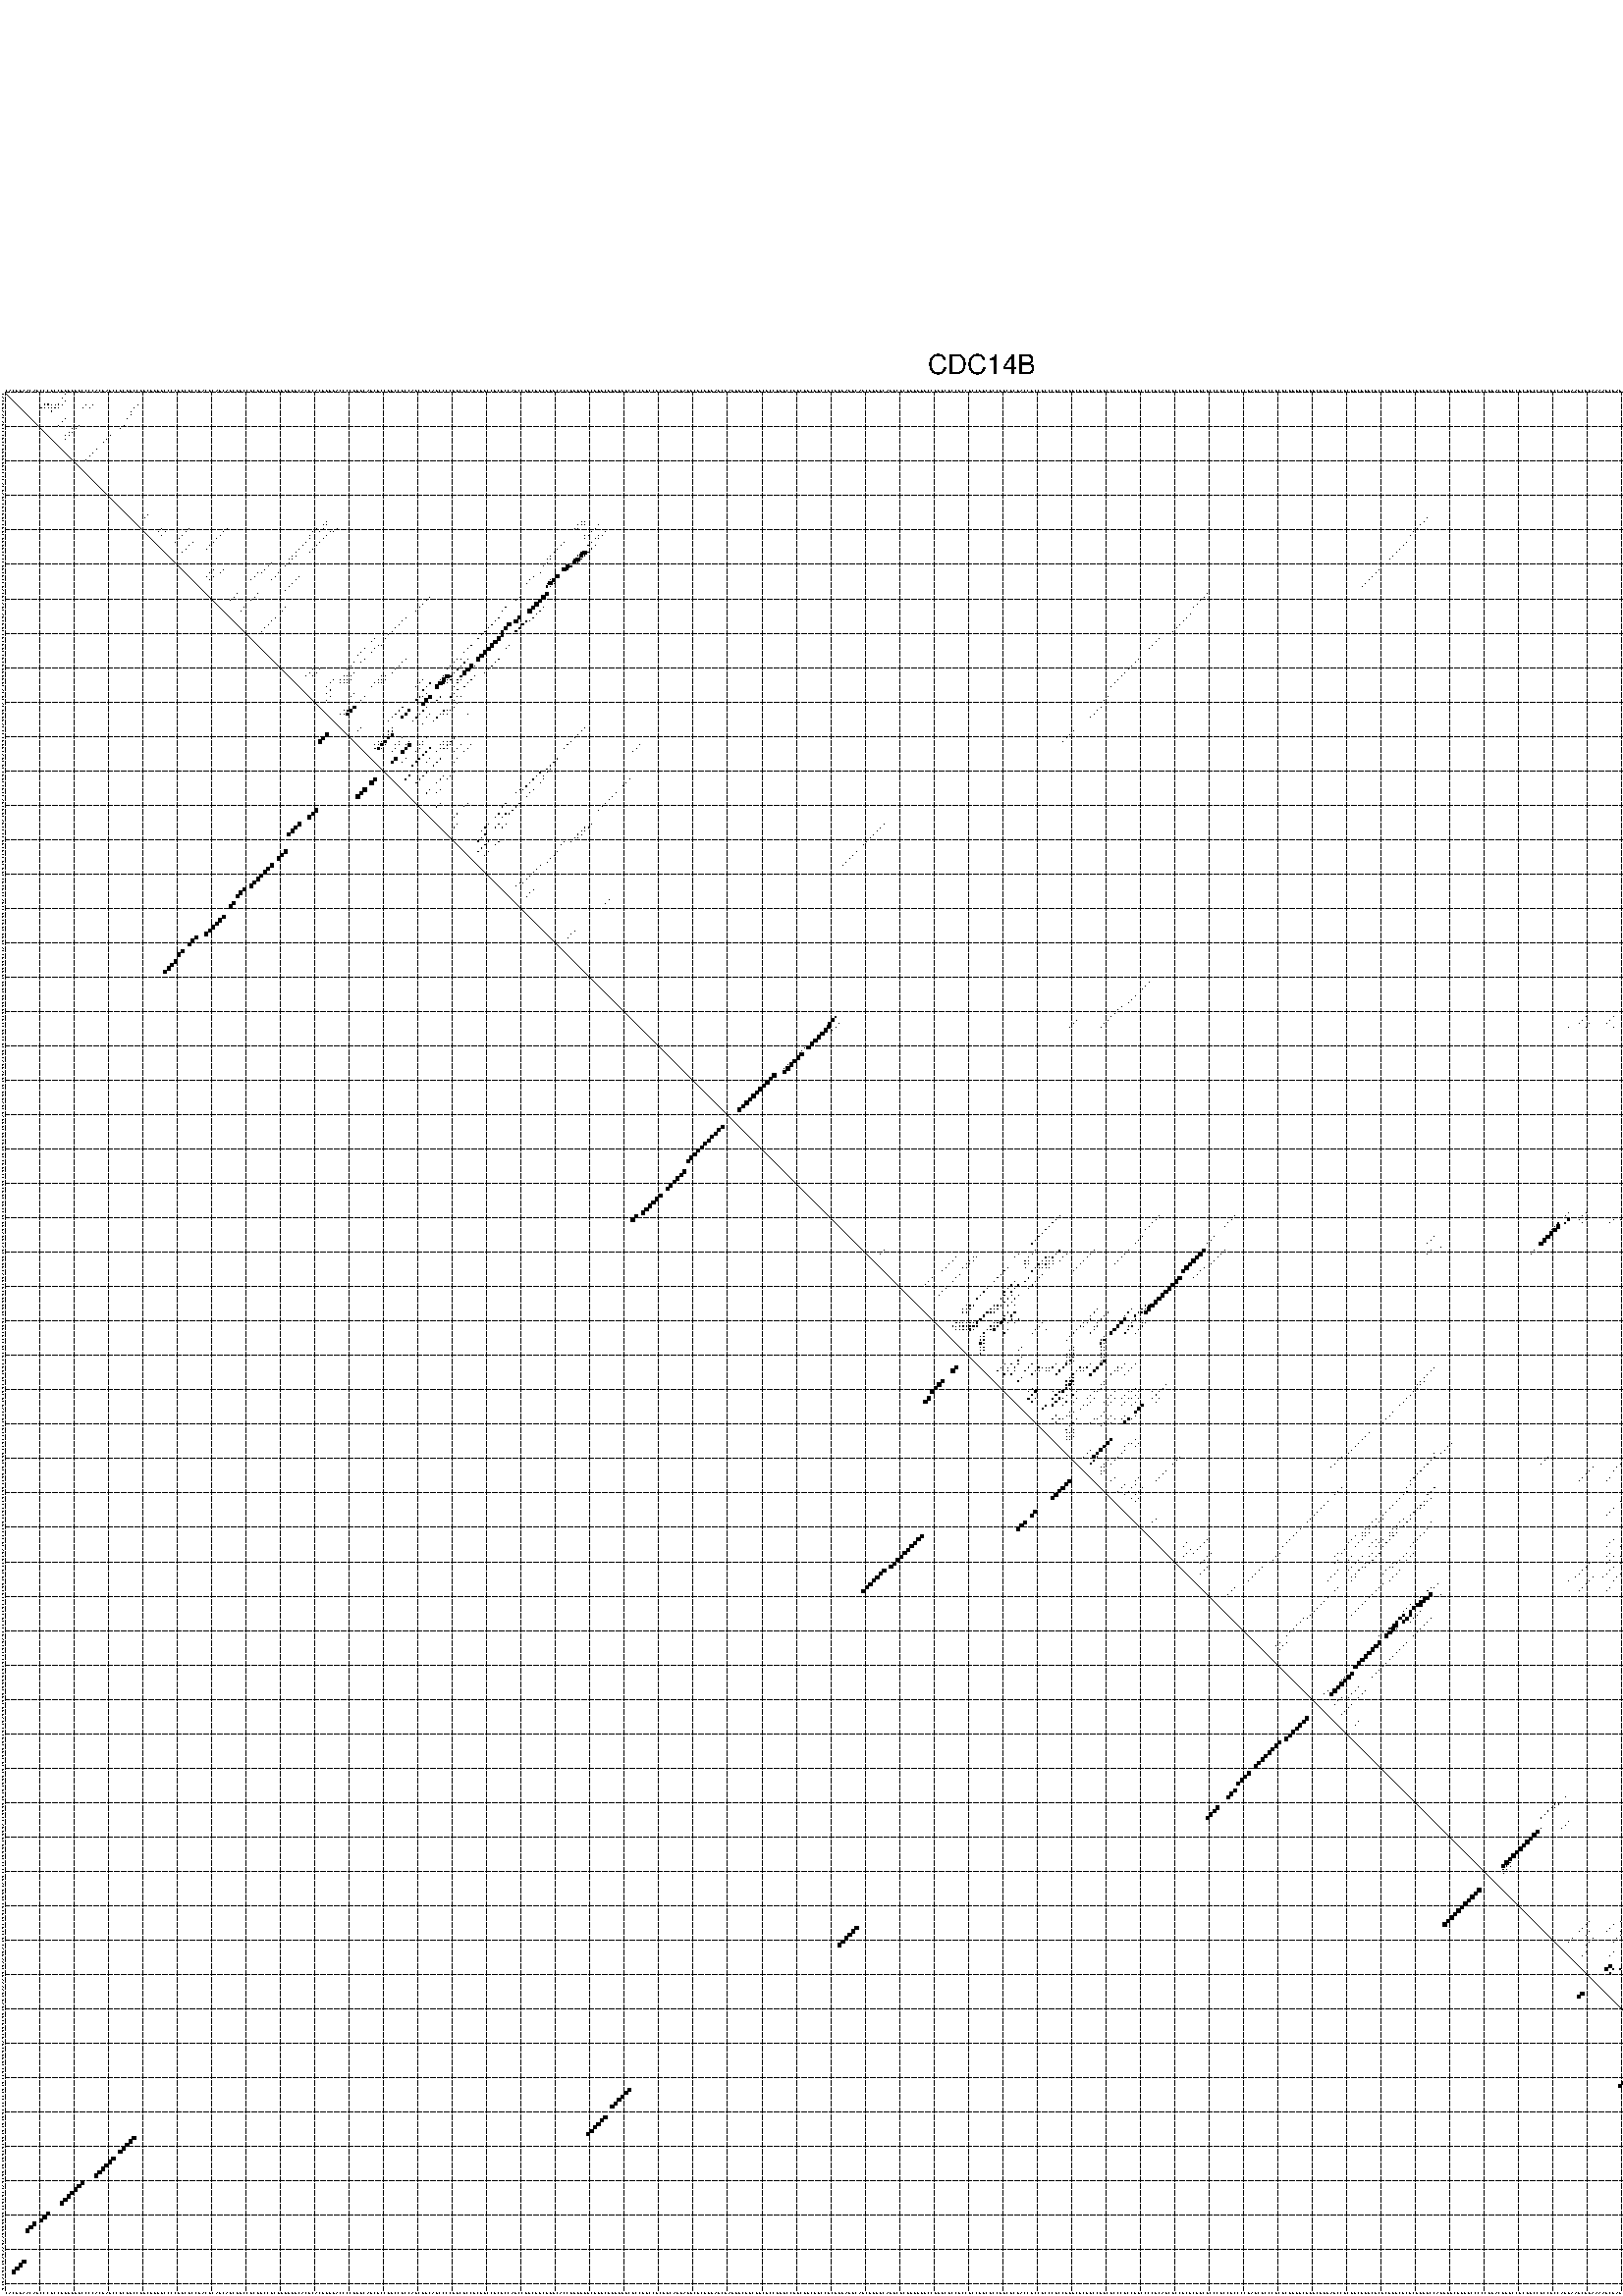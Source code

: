 %!PS-Adobe-3.0 EPSF-3.0
%%BoundingBox: 0 0 700 720
%%DocumentFonts: Helvetica
%%Pages: 1
%%EndComments

% Program options: --noLP 

% This file contains the square roots of probabilities in the form
% i  j  sqrt(p(i,j)) ubox

/DPdict 100 dict def

DPdict begin

%%BeginProlog

/logscale false def
/lpmin 1e-05 log def
/DataVisible  [ true true true true] def
/DataTitles   [ false false false false ] def
/min { 2 copy gt { exch } if pop } bind def
/max { 2 copy lt { exch } if pop } bind def
/box { %size x y box - draws box centered on x,y
   2 index 0.5 mul sub            % x -= 0.5
   exch 2 index 0.5 mul sub exch  % y -= 0.5
   3 -1 roll dup rectfill
} bind def
/ubox {
   logscale {
      log dup add lpmin div 1 exch sub dup 0 lt { pop 0 } if
   } if
   3 1 roll
   exch len exch sub 1 add box
} bind def
/lbox {
   3 1 roll
   len exch sub 1 add box
} bind def
/drawseq { % print sequence along all 4 sides
[ [0.7 -0.3 0 ]
  [0.7 0.7 len add 0]
  [-0.3 len sub -0.4 -90]
  [-0.3 len sub 0.7 len add -90]
] {
   gsave
    aload pop rotate translate
    0 1 len 1 sub {
     dup 0 moveto
     sequence exch 1 getinterval
     show
    } for
   grestore
  } forall
} bind def
/drawgrid{
  gsave
  0.5 dup translate
  0.01 setlinewidth
  len log 0.9 sub cvi 10 exch exp  % grid spacing
  dup 1 gt {
     dup dup 20 div dup 2 array astore exch 40 div setdash
  } { [0.3 0.7] 0.1 setdash } ifelse
  0 exch len {
     dup dup
     0 moveto
     len lineto
     dup
     len exch sub 0 exch moveto
     len exch len exch sub lineto
     stroke
  } for
  [] 0 setdash
  0.04 setlinewidth
  currentdict /cutpoint known {
    cutpoint 1 sub
    dup dup -1 moveto len 1 add lineto
    len exch sub dup
    -1 exch moveto len 1 add exch lineto
    stroke
  } if
  % draw diagonal
  0 len moveto len 0 lineto stroke
  grestore
} bind def
/drawTitle {
  currentdict /DPtitle known {
    % center title text
    /Helvetica findfont 10 scalefont setfont
    360 705 moveto DPtitle dup stringwidth pop 2 div neg 0 rmoveto show
  } if
} bind def
/prepareCoords {
  0 1 3 {
    % check whether we want to display current data
    dup DataVisible exch get
    {
      % check whether we've actually got some data
      DataSource exch get dup currentdict exch known {
        % data source s_j is present, so find length of array
        currentdict exch get length 
      } { pop 0 } ifelse
    } if
  } for
  exch dup 5 -1 roll add 4 -1 roll dup 5 1 roll 4 -1 roll add max
  len add 3 add 700 exch div dup scale
  exch 1 add exch 1 add translate
} bind def
/utri{ % i j prob utri
  gsave
  0.5 dup translate
  1 min 2 div
  0.85 mul 0.15 add 0.95  0.33
  3 1 roll % prepare hsb color
  sethsbcolor
  % now produce the coordinates for lines
  exch 1 sub dup len exch sub dup 4 -1 roll dup 3 1 roll dup len exch sub
  moveto lineto lineto closepath fill
  grestore
} bind def
/uUDmotif{ % i j uUDmotif
  gsave
  0.5 dup translate
  1 min 2 div
  0.85 mul 0.15 add 0.95 0.6
  3 1 roll % prepare hsb color
  sethsbcolor
  % now produce the coordinates for lines
  exch 1 sub dup len exch sub dup 4 -1 roll dup 3 1 roll dup len exch sub
  moveto lineto lineto closepath fill
  grestore
} bind def
/lUDmotif{ % i j lUDmotif
  gsave
  0.5 dup translate
  1 min 2 div
  0.85 mul 0.15 add 0.95 0.6
  3 1 roll % prepare hsb color
  sethsbcolor
  % now produce the coordinates for lines
  dup len exch sub dup 4 -1 roll 1 sub dup 3 1 roll dup len exch sub
  moveto lineto lineto closepath fill
  grestore
} bind def
/uHmotif{ % i j uHmotif
  gsave
  0.5 dup translate
  1 min 2 div
  0.85 mul 0.15 add 0.95  0.99
  3 1 roll % prepare hsb color
  sethsbcolor
  % now produce the coordinates for lines
  exch 1 sub dup len exch sub dup 4 -1 roll dup 3 1 roll dup len exch sub
  moveto lineto lineto closepath fill
  grestore
} bind def
/lHmotif{ % i j lHmotif
  gsave
  0.5 dup translate
  1 min 2 div
  0.85 mul 0.15 add 0.95  0.99
  3 1 roll % prepare hsb color
  sethsbcolor
  % now produce the coordinates for lines
  dup len exch sub dup 4 -1 roll 1 sub dup 3 1 roll dup len exch sub
  moveto lineto lineto closepath fill
  grestore
} bind def
/uImotif{ % i j k l uImotif
  gsave
  0.5 dup translate
  1 min 2 div
  0.85 mul 0.15 add 0.95  0.99
  3 1 roll % prepare hsb color
  sethsbcolor
  % now produce the coordinates for lines
  1 sub dup 5 1 roll exch len exch sub dup 5 1 roll 3 -1 roll dup
  5 1 roll exch 4 1 roll 3 1 roll exch 1 sub len exch sub dup 3 1 roll
  moveto lineto lineto lineto closepath fill
  grestore
} bind def
/lImotif{ % i j k l lImotif
  gsave
  0.5 dup translate
  1 min 2 div
  0.85 mul 0.15 add 0.95  0.99
  3 1 roll % prepare hsb color
  sethsbcolor
  % now produce the coordinates for lines
  4 -1 roll 1 sub dup 5 1 roll exch 1 sub len exch sub dup 3 -1 roll exch
  5 -1 roll len exch sub dup 6 -1 roll dup 3 1 roll 7 4 roll
  moveto lineto lineto lineto closepath fill
  grestore
} bind def
/drawDataSquareBottom { % x v n dataSquareBottom draw box
  len add 2 add exch lbox
} bind def
/drawDataSquareTop { % x v n dataSquareBottom draw box
  neg 1 sub exch lbox
} bind def
/drawDataSquareLeft { % y v n dataSquareBottom draw box
  neg 1 sub 3 1 roll lbox
} bind def
/drawDataSquareRight { % y v n dataSquareBottom draw box
  % use size x y box to draw box
  2 add len add 3 1 roll lbox
} bind def
/drawDataSquareBottomHSB { % x v h s b n dataSquareBottomHSB draw box
  % use size x y box to draw box
  len add 2 add 5 1 roll sethsbcolor lbox
} bind def
/drawDataSquareTopHSB { % x v h s b n dataSquareBottomHSB draw box
  % use size x y box to draw box
  neg 1 sub 5 1 roll sethsbcolor lbox
} bind def
/drawDataSquareLeftHSB { % x v h s b n dataSquareLeftHSB draw box
  % use size x y box to draw box
  neg 1 sub 6 1 roll sethsbcolor lbox
} bind def
/drawDataSquareRightHSB { % x v h s b n dataSquareLeftHSB draw box
  % use size x y box to draw box
  2 add len add 6 1 roll sethsbcolor lbox
} bind def
/drawDataTitleBottom {
  /Helvetica findfont 0.95 scalefont setfont
  0 -1.4 3 -1 roll sub moveto 
  dup stringwidth pop neg 0 rmoveto   
  show
} bind def
/drawDataTitleTop {
  /Helvetica findfont 0.95 scalefont setfont
  0 len 1.6 add 3 -1 roll add moveto 
  dup stringwidth pop neg 0 rmoveto   
  show
} bind def
/drawDataTitleLeft {
  /Helvetica findfont 0.95 scalefont setfont
  neg 1.4 sub len 1 add moveto 
  dup stringwidth pop 0 exch rmoveto -90 rotate
  show 90 rotate
} bind def
/drawDataTitleRight {
  /Helvetica findfont 0.95 scalefont setfont
  1.6 add len add len 1 add moveto 
  dup stringwidth pop 0 exch rmoveto -90 rotate
  show 90 rotate
} bind def
% do not modify the arrays below unless you know what you're doing!
/DataSource     [ /topData /leftData /bottomData /rightData ] def
/DataDrawBox    [ /drawDataSquareTop  /drawDataSquareLeft /drawDataSquareBottom /drawDataSquareRight] def
/DataDrawBoxHSB [ /drawDataSquareTopHSB /drawDataSquareLeftHSB /drawDataSquareBottomHSB /drawDataSquareRightHSB ] def
/DataDrawTitle  [ /drawDataTitleTop /drawDataTitleLeft /drawDataTitleBottom /drawDataTitleRight ] def
% this is the logic to parse the auxiliary linear data
% given in arrays topData, leftData, bottomData, and rightData
% See also the Boolean arrays DataVisible and DataTitles that
% are used to control which part of data will be visible
/drawData {
  0 1 3 {
    % check whether we want to display current data
    dup DataVisible exch get
    {
      % check whether we've actually got some data
      dup DataSource exch get dup currentdict exch known {
        % data source s_j is present, so we load the
        % corresponding data array a and loop over all data sets a[i]
        currentdict exch get dup length 1 sub 0 1 3 -1 roll {
          dup dup
          % now on stack: j a i i i
          % load data set, i.e. a[i]
          4 -1 roll         % j i i i a
          dup 3 -1 roll get dup % j i i a a[i] a[i]
          % 1. check whether we need to process data set title
          6 -1 roll dup 7 1 roll DataTitles exch get {
            % get current title drawing function key
            6 -1 roll dup 7 1 roll DataDrawTitle exch get
            % now on stack: ... j i i a a[i] a[i] title_draw_key
            % get current title and execute drawing function
            exch 0 get exch currentdict exch get 5 -1 roll exch exec
          } { % remove unused variables
              pop 3 -1 roll pop
          } ifelse
          % now on stack: ... j i a a[i]
          % 2. process actual data a[k] for 1 <= k < n
          dup length 1 sub 1 exch getinterval { 
            % on stack: j i a a[i][k]
            gsave
            dup length 2 eq { % print black box if two-valued
              % get box drawing function
              4 -1 roll dup 5 1 roll DataDrawBox exch get currentdict exch get exch
              aload pop 5 -1 roll dup 6 1 roll 4 -1 roll exec
            } {
              dup length 5 eq { % print box with hsb color
                % get box drawing function
                4 -1 roll dup 5 1 roll DataDrawBoxHSB exch get currentdict exch get exch
                % on stack: j i a f a[i]
                % load data array and prepare for drawing
                aload pop 8 -1 roll dup 9 1 roll 7 -1 roll exec
              } { pop } ifelse
            } ifelse
            grestore
          } forall
          exch pop 
          % left on stack: j a
        } for
        
      } if
    } if
  } for
} bind def

%%EndProlog

/DPtitle {
  (CDC14B)
} def

/sequence { (\
CACGGAACAGCCCUCCUGGGGUCCCCACGAGCCGCGUCCUGCUGUGCCCCGGCGCCUACGCAGCAGCGGCCGCGGCCGCGGUGGGCACGCACGGUUACCCCGGGCAGCUCCGGCCGCCAGCUGCAGCCCCGUCGCCUCGGCCGCGCCAGCCGGCUGCGGGCACCUGGGGGCGGGCUGGGGGCGCCGGCCGCGGCAGGAGGCGCUGUAGCGAGGGCUGCGGCGCCGGUCCUGCGGCGGCCGCGGGAGGCAGCGGGG\
CAGGCGCUGUGGGCCGGGCUCCUCCUCCGGCUCCUGCGCGACCGCCUCCCGCCGGGCUCUGCCGGCGCCCGCCGUCCCCGCAGCGCCGCUCUGCGCCCGCCGCCCCGAGCGCCCGCGCGGGGCUGGCGGGAGCCUCGGCGGGCGCGCGGGCGCGCGGGGCCAUGGUCGUGGCCCCCUGACGGGCCGCGGCCGCCUCCAUGAAGCGGAAAAGCGAGCGGCGGUCGAGCUGGGCCGCCGCGCCCCCCUGCUCGCGGC\
GCUGCUCGUCGACCUCGCCGGGUGUGAAGAAGAUCCGCAGCU\
) } def
/len { sequence length } bind def

% BEGIN linear data array

/topData [
] def

/leftData [
] def

/bottomData [
] def

/rightData [
] def

% END linear data arrays

%Finally, prepare canvas

%draw title
drawTitle

%prepare coordinate system, draw grid and sequence
/Helvetica findfont 0.95 scalefont setfont

%prepare coordinate system
prepareCoords

%draw sequence arround grid
drawseq

%draw grid
drawgrid

%draw auxiliary linear data (if available)
drawData

%data (commands) starts here

%start of quadruplex data

%start of Hmotif data

%start of Imotif data
%start of base pair probability data
1 18 0.021 ubox
1 534 0.003 ubox
1 536 0.053 ubox
2 17 0.026 ubox
2 533 0.003 ubox
2 535 0.053 ubox
3 18 0.008 ubox
3 527 0.003 ubox
3 530 0.025 ubox
3 532 0.003 ubox
3 534 0.053 ubox
3 536 0.008 ubox
3 547 0.953 ubox
4 12 0.044 ubox
4 13 0.084 ubox
4 14 0.007 ubox
4 15 0.007 ubox
4 16 0.158 ubox
4 17 0.007 ubox
4 24 0.003 ubox
4 26 0.003 ubox
4 39 0.006 ubox
4 529 0.026 ubox
4 533 0.022 ubox
4 535 0.004 ubox
4 545 0.003 ubox
4 546 0.971 ubox
4 552 0.006 ubox
5 11 0.044 ubox
5 12 0.084 ubox
5 13 0.007 ubox
5 14 0.006 ubox
5 15 0.158 ubox
5 16 0.007 ubox
5 23 0.003 ubox
5 25 0.003 ubox
5 38 0.006 ubox
5 528 0.026 ubox
5 545 0.971 ubox
5 551 0.007 ubox
6 14 0.154 ubox
6 37 0.005 ubox
6 544 0.962 ubox
7 37 0.003 ubox
7 533 0.004 ubox
7 535 0.85 ubox
8 18 0.011 ubox
8 36 0.004 ubox
8 534 0.853 ubox
8 536 0.252 ubox
9 17 0.013 ubox
9 533 0.713 ubox
9 535 0.234 ubox
9 552 0.026 ubox
10 16 0.013 ubox
10 22 0.006 ubox
10 35 0.005 ubox
10 528 0.005 ubox
10 533 0.634 ubox
10 535 0.136 ubox
10 548 0.003 ubox
10 551 0.029 ubox
11 20 0.008 ubox
11 21 0.006 ubox
11 34 0.005 ubox
11 527 0.005 ubox
11 531 0.301 ubox
11 532 0.908 ubox
11 534 0.139 ubox
11 547 0.003 ubox
11 550 0.029 ubox
12 19 0.011 ubox
12 20 0.006 ubox
12 530 0.299 ubox
12 531 0.909 ubox
12 532 0.204 ubox
13 18 0.011 ubox
13 19 0.007 ubox
13 31 0.006 ubox
13 530 0.907 ubox
13 531 0.205 ubox
13 532 0.037 ubox
13 539 0.009 ubox
14 18 0.006 ubox
14 30 0.006 ubox
14 530 0.198 ubox
14 531 0.034 ubox
14 532 0.024 ubox
14 538 0.009 ubox
15 29 0.006 ubox
15 530 0.044 ubox
15 531 0.036 ubox
15 532 0.054 ubox
16 530 0.037 ubox
16 531 0.054 ubox
16 550 0.004 ubox
17 27 0.006 ubox
17 527 0.874 ubox
17 530 0.054 ubox
17 549 0.004 ubox
18 26 0.006 ubox
18 525 0.008 ubox
18 526 0.996 ubox
18 529 0.054 ubox
19 25 0.006 ubox
19 524 0.008 ubox
19 525 0.997 ubox
19 526 0.022 ubox
19 528 0.052 ubox
20 24 0.006 ubox
20 523 0.005 ubox
20 524 1.0 ubox
20 526 0.004 ubox
21 523 1.0 ubox
22 522 1.0 ubox
23 521 0.999 ubox
27 519 0.99 ubox
28 518 1.0 ubox
29 517 1.0 ubox
30 516 1.0 ubox
31 515 1.0 ubox
32 514 0.999 ubox
33 511 0.009 ubox
33 514 0.023 ubox
34 510 0.009 ubox
34 512 0.999 ubox
34 513 0.007 ubox
35 509 0.009 ubox
35 511 1.0 ubox
36 42 0.005 ubox
36 510 1.0 ubox
36 512 0.005 ubox
37 41 0.004 ubox
37 414 0.003 ubox
37 509 0.88 ubox
37 511 0.005 ubox
38 94 0.011 ubox
38 168 0.003 ubox
38 169 0.008 ubox
38 413 0.003 ubox
38 508 0.868 ubox
38 509 0.469 ubox
39 93 0.014 ubox
39 94 0.006 ubox
39 167 0.004 ubox
39 168 0.009 ubox
39 169 0.004 ubox
39 173 0.005 ubox
39 412 0.004 ubox
39 508 0.471 ubox
39 509 0.067 ubox
40 46 0.034 ubox
40 54 0.009 ubox
40 65 0.004 ubox
40 91 0.021 ubox
40 93 0.005 ubox
40 97 0.006 ubox
40 166 0.004 ubox
40 167 0.009 ubox
40 172 0.005 ubox
40 411 0.004 ubox
40 506 0.016 ubox
40 508 0.082 ubox
41 45 0.027 ubox
41 47 0.06 ubox
41 53 0.013 ubox
41 64 0.004 ubox
41 90 0.023 ubox
41 92 0.005 ubox
41 95 0.036 ubox
41 96 0.005 ubox
41 171 0.011 ubox
41 175 0.007 ubox
41 410 0.004 ubox
41 505 0.013 ubox
41 507 0.18 ubox
41 510 0.013 ubox
41 551 0.006 ubox
42 46 0.086 ubox
42 52 0.013 ubox
42 63 0.004 ubox
42 89 0.022 ubox
42 94 0.038 ubox
42 169 0.008 ubox
42 170 0.011 ubox
42 173 0.021 ubox
42 174 0.007 ubox
42 409 0.004 ubox
42 506 0.18 ubox
42 509 0.015 ubox
42 550 0.006 ubox
43 51 0.013 ubox
43 62 0.004 ubox
43 89 0.007 ubox
43 93 0.038 ubox
43 169 0.007 ubox
43 172 0.027 ubox
43 173 0.006 ubox
43 508 0.015 ubox
43 549 0.006 ubox
44 50 0.012 ubox
44 55 0.007 ubox
44 61 0.004 ubox
44 88 0.023 ubox
44 92 0.038 ubox
44 163 0.011 ubox
44 171 0.107 ubox
44 408 0.004 ubox
44 505 0.005 ubox
44 507 0.013 ubox
44 548 0.006 ubox
45 54 0.007 ubox
45 60 0.004 ubox
45 87 0.023 ubox
45 91 0.038 ubox
45 162 0.011 ubox
45 170 0.106 ubox
45 172 0.022 ubox
45 407 0.004 ubox
45 506 0.013 ubox
45 547 0.006 ubox
46 53 0.007 ubox
46 59 0.003 ubox
46 86 0.023 ubox
46 90 0.038 ubox
46 161 0.011 ubox
46 171 0.154 ubox
46 406 0.004 ubox
46 535 0.004 ubox
46 546 0.005 ubox
47 52 0.007 ubox
47 85 0.022 ubox
47 89 0.038 ubox
47 160 0.01 ubox
47 168 0.161 ubox
47 169 0.969 ubox
47 170 0.153 ubox
47 405 0.004 ubox
47 534 0.005 ubox
48 84 0.02 ubox
48 85 0.039 ubox
48 159 0.01 ubox
48 167 0.161 ubox
48 168 0.974 ubox
48 169 0.154 ubox
48 404 0.004 ubox
48 532 0.005 ubox
49 83 0.017 ubox
49 84 0.04 ubox
49 158 0.009 ubox
49 159 0.004 ubox
49 166 0.161 ubox
49 167 0.974 ubox
49 168 0.152 ubox
49 403 0.004 ubox
49 531 0.005 ubox
50 78 0.012 ubox
50 83 0.041 ubox
50 158 0.005 ubox
50 166 0.974 ubox
50 167 0.149 ubox
50 530 0.006 ubox
51 77 0.012 ubox
51 82 0.042 ubox
51 157 0.006 ubox
51 164 0.916 ubox
51 165 0.396 ubox
51 529 0.006 ubox
52 61 0.011 ubox
52 64 0.003 ubox
52 76 0.012 ubox
52 163 0.929 ubox
52 164 0.366 ubox
52 400 0.005 ubox
52 528 0.006 ubox
53 60 0.011 ubox
53 63 0.003 ubox
53 74 0.008 ubox
53 75 0.008 ubox
53 80 0.042 ubox
53 156 0.003 ubox
53 399 0.005 ubox
53 527 0.006 ubox
54 59 0.011 ubox
54 61 0.004 ubox
54 73 0.011 ubox
54 79 0.042 ubox
54 86 0.003 ubox
54 154 0.007 ubox
54 161 0.998 ubox
54 398 0.005 ubox
54 526 0.005 ubox
55 60 0.004 ubox
55 72 0.011 ubox
55 78 0.042 ubox
55 85 0.004 ubox
55 153 0.007 ubox
55 159 0.006 ubox
55 160 0.998 ubox
55 397 0.005 ubox
56 84 0.004 ubox
56 152 0.007 ubox
56 158 0.006 ubox
56 159 0.994 ubox
56 160 0.03 ubox
56 396 0.005 ubox
57 83 0.003 ubox
57 158 0.455 ubox
57 159 0.036 ubox
57 395 0.005 ubox
58 82 0.003 ubox
58 519 0.004 ubox
59 68 0.012 ubox
59 74 0.042 ubox
59 158 0.87 ubox
59 350 0.005 ubox
59 518 0.004 ubox
59 521 0.003 ubox
60 67 0.012 ubox
60 73 0.042 ubox
60 124 0.014 ubox
60 150 0.007 ubox
60 157 0.997 ubox
60 349 0.005 ubox
60 517 0.004 ubox
60 520 0.003 ubox
61 66 0.012 ubox
61 72 0.042 ubox
61 123 0.014 ubox
61 149 0.007 ubox
61 156 0.998 ubox
61 348 0.005 ubox
61 518 0.003 ubox
62 122 0.014 ubox
62 155 0.998 ubox
62 347 0.005 ubox
62 516 0.005 ubox
63 70 0.042 ubox
63 82 0.007 ubox
63 121 0.014 ubox
63 146 0.007 ubox
63 154 0.998 ubox
63 157 0.041 ubox
63 346 0.005 ubox
63 515 0.005 ubox
64 69 0.042 ubox
64 81 0.007 ubox
64 120 0.014 ubox
64 145 0.007 ubox
64 153 0.997 ubox
64 156 0.041 ubox
64 514 0.005 ubox
65 155 0.041 ubox
65 345 0.005 ubox
65 513 0.005 ubox
66 79 0.01 ubox
66 117 0.014 ubox
66 144 0.017 ubox
66 150 0.922 ubox
66 154 0.041 ubox
66 344 0.005 ubox
66 512 0.005 ubox
67 78 0.01 ubox
67 116 0.014 ubox
67 143 0.017 ubox
67 149 0.922 ubox
67 152 0.371 ubox
67 153 0.029 ubox
67 343 0.005 ubox
67 511 0.005 ubox
68 77 0.01 ubox
68 115 0.014 ubox
68 142 0.017 ubox
68 147 0.916 ubox
68 151 0.38 ubox
68 342 0.005 ubox
69 76 0.01 ubox
69 114 0.014 ubox
69 141 0.017 ubox
69 146 0.92 ubox
69 150 0.38 ubox
69 341 0.005 ubox
70 75 0.01 ubox
70 113 0.014 ubox
70 140 0.017 ubox
70 145 0.65 ubox
70 149 0.38 ubox
70 340 0.005 ubox
70 509 0.004 ubox
71 112 0.014 ubox
71 139 0.017 ubox
71 145 0.757 ubox
71 508 0.004 ubox
72 108 0.009 ubox
72 111 0.011 ubox
72 138 0.017 ubox
72 144 0.998 ubox
72 336 0.005 ubox
72 507 0.004 ubox
73 107 0.01 ubox
73 143 0.999 ubox
73 335 0.005 ubox
73 506 0.004 ubox
74 109 0.007 ubox
74 110 0.003 ubox
74 136 0.017 ubox
74 142 0.999 ubox
74 147 0.004 ubox
74 334 0.005 ubox
74 505 0.004 ubox
75 105 0.012 ubox
75 108 0.007 ubox
75 135 0.017 ubox
75 141 0.999 ubox
75 146 0.004 ubox
75 333 0.005 ubox
76 104 0.013 ubox
76 107 0.007 ubox
76 134 0.017 ubox
76 140 0.999 ubox
77 103 0.013 ubox
77 139 0.999 ubox
78 105 0.006 ubox
78 117 0.005 ubox
78 132 0.019 ubox
78 133 0.004 ubox
78 135 0.159 ubox
78 138 0.985 ubox
78 144 0.004 ubox
78 330 0.005 ubox
79 102 0.014 ubox
79 104 0.006 ubox
79 116 0.006 ubox
79 131 0.024 ubox
79 134 0.174 ubox
79 143 0.004 ubox
79 329 0.005 ubox
80 101 0.015 ubox
80 115 0.006 ubox
80 130 0.024 ubox
80 133 0.174 ubox
80 136 0.982 ubox
80 137 0.006 ubox
80 142 0.004 ubox
80 328 0.005 ubox
81 90 0.004 ubox
81 92 0.004 ubox
81 100 0.015 ubox
81 114 0.006 ubox
81 129 0.022 ubox
81 132 0.165 ubox
81 135 0.982 ubox
81 136 0.005 ubox
81 141 0.004 ubox
81 327 0.005 ubox
82 89 0.004 ubox
82 91 0.004 ubox
82 102 0.005 ubox
82 113 0.005 ubox
82 131 0.154 ubox
82 134 0.975 ubox
82 140 0.003 ubox
82 326 0.005 ubox
83 88 0.005 ubox
83 90 0.005 ubox
83 99 0.029 ubox
83 100 0.061 ubox
83 101 0.026 ubox
83 110 0.013 ubox
83 111 0.013 ubox
83 128 0.027 ubox
83 129 0.907 ubox
83 130 0.21 ubox
83 133 0.347 ubox
83 137 0.041 ubox
83 325 0.005 ubox
83 497 0.003 ubox
84 96 0.014 ubox
84 98 0.033 ubox
84 99 0.072 ubox
84 100 0.047 ubox
84 101 0.006 ubox
84 109 0.023 ubox
84 110 0.013 ubox
84 111 0.008 ubox
84 122 0.004 ubox
84 127 0.027 ubox
84 128 0.955 ubox
84 129 0.198 ubox
84 130 0.047 ubox
84 132 0.15 ubox
84 133 0.038 ubox
84 136 0.042 ubox
84 324 0.005 ubox
84 496 0.003 ubox
85 95 0.017 ubox
85 98 0.072 ubox
85 99 0.047 ubox
85 100 0.006 ubox
85 108 0.028 ubox
85 109 0.003 ubox
85 110 0.008 ubox
85 121 0.005 ubox
85 124 0.084 ubox
85 127 0.96 ubox
85 128 0.177 ubox
85 129 0.047 ubox
85 132 0.051 ubox
85 135 0.042 ubox
85 323 0.005 ubox
85 495 0.003 ubox
86 94 0.018 ubox
86 107 0.028 ubox
86 120 0.005 ubox
86 123 0.088 ubox
86 126 0.962 ubox
86 131 0.062 ubox
86 134 0.042 ubox
86 322 0.005 ubox
86 494 0.004 ubox
87 95 0.091 ubox
87 122 0.093 ubox
87 132 0.074 ubox
88 94 0.093 ubox
88 102 0.028 ubox
88 123 0.132 ubox
88 131 0.082 ubox
89 95 0.019 ubox
89 101 0.028 ubox
89 105 0.073 ubox
89 121 0.241 ubox
89 122 0.043 ubox
89 124 0.889 ubox
89 127 0.125 ubox
89 130 0.081 ubox
89 132 0.01 ubox
89 133 0.003 ubox
89 321 0.005 ubox
90 94 0.02 ubox
90 104 0.072 ubox
90 120 0.242 ubox
90 123 0.89 ubox
90 126 0.125 ubox
90 131 0.011 ubox
90 320 0.005 ubox
91 122 0.827 ubox
91 132 0.01 ubox
92 102 0.752 ubox
92 116 0.177 ubox
92 123 0.099 ubox
92 131 0.011 ubox
92 319 0.005 ubox
93 99 0.019 ubox
93 100 0.101 ubox
93 101 0.758 ubox
93 115 0.177 ubox
93 118 0.578 ubox
93 122 0.127 ubox
93 128 0.082 ubox
93 129 0.004 ubox
93 130 0.01 ubox
93 318 0.005 ubox
94 98 0.016 ubox
94 99 0.107 ubox
94 100 0.755 ubox
94 114 0.177 ubox
94 117 0.578 ubox
94 121 0.153 ubox
94 124 0.006 ubox
94 127 0.082 ubox
94 128 0.003 ubox
94 129 0.01 ubox
94 135 0.003 ubox
94 317 0.005 ubox
95 113 0.06 ubox
95 116 0.569 ubox
95 120 0.153 ubox
95 123 0.006 ubox
95 126 0.081 ubox
95 316 0.005 ubox
96 112 0.013 ubox
96 119 0.144 ubox
96 125 0.073 ubox
97 122 0.003 ubox
98 104 0.004 ubox
98 113 0.059 ubox
98 169 0.045 ubox
99 103 0.005 ubox
99 112 0.055 ubox
99 113 0.068 ubox
99 168 0.045 ubox
99 311 0.005 ubox
100 112 0.052 ubox
100 113 0.603 ubox
100 167 0.045 ubox
100 310 0.005 ubox
101 112 0.609 ubox
101 116 0.006 ubox
101 123 0.004 ubox
101 131 0.102 ubox
101 166 0.045 ubox
101 309 0.005 ubox
102 109 0.028 ubox
102 110 0.032 ubox
102 111 0.612 ubox
102 115 0.006 ubox
102 118 0.015 ubox
102 122 0.004 ubox
102 128 0.01 ubox
102 129 0.023 ubox
102 130 0.109 ubox
102 165 0.045 ubox
102 308 0.004 ubox
103 108 0.03 ubox
103 109 0.033 ubox
103 110 0.612 ubox
103 111 0.012 ubox
103 114 0.005 ubox
103 115 0.023 ubox
103 117 0.011 ubox
103 118 0.713 ubox
103 121 0.003 ubox
103 122 0.003 ubox
103 127 0.01 ubox
103 128 0.024 ubox
103 129 0.109 ubox
103 130 0.016 ubox
103 133 0.006 ubox
103 136 0.004 ubox
103 164 0.045 ubox
103 185 0.004 ubox
104 108 0.09 ubox
104 109 0.428 ubox
104 110 0.013 ubox
104 114 0.023 ubox
104 117 0.714 ubox
104 121 0.004 ubox
104 124 0.303 ubox
104 127 0.023 ubox
104 128 0.108 ubox
104 129 0.016 ubox
104 132 0.006 ubox
104 135 0.004 ubox
104 163 0.045 ubox
104 184 0.004 ubox
105 113 0.023 ubox
105 116 0.713 ubox
105 120 0.004 ubox
105 123 0.304 ubox
105 126 0.023 ubox
105 131 0.006 ubox
105 134 0.004 ubox
105 183 0.004 ubox
106 122 0.304 ubox
107 114 0.714 ubox
107 117 0.003 ubox
107 121 0.304 ubox
107 124 0.022 ubox
107 127 0.125 ubox
107 132 0.004 ubox
107 161 0.045 ubox
108 113 0.714 ubox
108 116 0.003 ubox
108 120 0.304 ubox
108 123 0.021 ubox
108 126 0.125 ubox
108 131 0.004 ubox
108 160 0.045 ubox
109 119 0.283 ubox
109 125 0.123 ubox
109 159 0.043 ubox
110 158 0.043 ubox
110 159 0.012 ubox
111 123 0.126 ubox
111 131 0.004 ubox
111 156 0.043 ubox
111 158 0.012 ubox
112 118 0.276 ubox
112 122 0.128 ubox
112 128 0.031 ubox
112 130 0.004 ubox
112 155 0.043 ubox
112 157 0.009 ubox
113 117 0.272 ubox
113 121 0.128 ubox
113 127 0.031 ubox
113 129 0.003 ubox
113 154 0.043 ubox
113 157 0.01 ubox
113 182 0.005 ubox
114 120 0.128 ubox
114 126 0.031 ubox
114 153 0.043 ubox
114 156 0.013 ubox
114 181 0.005 ubox
115 152 0.043 ubox
115 180 0.005 ubox
116 124 0.035 ubox
116 127 0.004 ubox
116 150 0.008 ubox
116 151 0.042 ubox
116 154 0.013 ubox
117 123 0.035 ubox
117 126 0.004 ubox
117 149 0.011 ubox
117 153 0.013 ubox
117 178 0.005 ubox
118 152 0.013 ubox
118 177 0.005 ubox
119 176 0.005 ubox
120 127 0.023 ubox
120 135 0.006 ubox
120 146 0.011 ubox
120 150 0.043 ubox
120 175 0.005 ubox
121 126 0.023 ubox
121 134 0.006 ubox
121 145 0.011 ubox
121 149 0.043 ubox
121 174 0.005 ubox
122 148 0.043 ubox
122 173 0.004 ubox
123 132 0.007 ubox
123 144 0.012 ubox
123 146 0.016 ubox
123 147 0.04 ubox
124 131 0.007 ubox
124 143 0.012 ubox
124 145 0.022 ubox
126 132 0.008 ubox
126 141 0.012 ubox
126 144 0.042 ubox
126 146 0.006 ubox
126 171 0.005 ubox
126 256 0.003 ubox
127 131 0.009 ubox
127 140 0.012 ubox
127 143 0.042 ubox
127 145 0.006 ubox
127 169 0.015 ubox
127 170 0.005 ubox
127 255 0.003 ubox
128 139 0.012 ubox
128 168 0.015 ubox
128 169 0.005 ubox
128 254 0.003 ubox
129 140 0.037 ubox
129 167 0.015 ubox
129 168 0.005 ubox
129 253 0.003 ubox
130 139 0.037 ubox
130 166 0.015 ubox
130 167 0.005 ubox
130 252 0.003 ubox
131 138 0.037 ubox
131 141 0.022 ubox
131 144 0.004 ubox
131 163 0.009 ubox
131 165 0.011 ubox
131 251 0.003 ubox
132 140 0.022 ubox
132 143 0.004 ubox
132 162 0.009 ubox
132 250 0.003 ubox
133 139 0.022 ubox
134 138 0.021 ubox
134 141 0.005 ubox
134 161 0.016 ubox
134 248 0.003 ubox
135 140 0.005 ubox
135 160 0.016 ubox
135 247 0.003 ubox
136 159 0.016 ubox
136 246 0.003 ubox
137 158 0.015 ubox
137 245 0.003 ubox
138 156 0.016 ubox
138 244 0.003 ubox
139 155 0.016 ubox
140 154 0.016 ubox
141 153 0.016 ubox
142 152 0.016 ubox
143 150 0.011 ubox
143 151 0.011 ubox
144 149 0.016 ubox
145 154 0.007 ubox
146 153 0.008 ubox
147 152 0.009 ubox
148 176 0.003 ubox
149 175 0.003 ubox
153 510 0.004 ubox
154 509 0.004 ubox
155 508 0.004 ubox
156 507 0.004 ubox
157 166 0.003 ubox
157 506 0.004 ubox
158 165 0.003 ubox
158 505 0.004 ubox
159 164 0.003 ubox
159 504 0.004 ubox
160 503 0.004 ubox
161 502 0.004 ubox
162 501 0.004 ubox
166 499 0.004 ubox
167 498 0.004 ubox
168 497 0.004 ubox
169 496 0.004 ubox
169 504 0.003 ubox
170 495 0.004 ubox
170 503 0.007 ubox
170 507 0.981 ubox
171 494 0.004 ubox
171 502 0.007 ubox
171 506 0.982 ubox
172 333 0.004 ubox
172 501 0.007 ubox
172 505 0.999 ubox
173 332 0.004 ubox
173 500 0.007 ubox
173 503 0.004 ubox
173 504 0.999 ubox
173 505 0.012 ubox
174 331 0.004 ubox
174 499 0.005 ubox
174 503 1.0 ubox
175 502 0.999 ubox
176 329 0.004 ubox
176 502 0.007 ubox
177 328 0.005 ubox
177 498 0.009 ubox
177 499 0.802 ubox
177 500 0.593 ubox
177 501 0.042 ubox
178 327 0.005 ubox
178 497 0.008 ubox
178 498 0.807 ubox
178 499 0.588 ubox
178 500 0.045 ubox
179 325 0.005 ubox
179 496 0.008 ubox
179 497 0.812 ubox
179 498 0.581 ubox
179 499 0.045 ubox
180 324 0.005 ubox
180 495 0.008 ubox
180 496 0.817 ubox
180 497 0.574 ubox
180 498 0.045 ubox
181 323 0.005 ubox
181 495 0.822 ubox
181 496 0.566 ubox
181 497 0.045 ubox
182 242 0.353 ubox
182 322 0.005 ubox
182 460 0.011 ubox
182 468 0.007 ubox
182 494 0.808 ubox
183 241 0.693 ubox
183 312 0.005 ubox
183 321 0.005 ubox
183 459 0.018 ubox
183 467 0.015 ubox
183 493 0.366 ubox
183 495 0.467 ubox
184 240 0.491 ubox
184 243 0.007 ubox
184 311 0.005 ubox
184 320 0.005 ubox
184 458 0.018 ubox
184 461 0.005 ubox
184 466 0.015 ubox
184 492 0.351 ubox
184 494 0.466 ubox
185 240 0.849 ubox
185 242 0.018 ubox
185 310 0.005 ubox
185 319 0.005 ubox
185 455 0.004 ubox
185 460 0.005 ubox
185 468 0.005 ubox
185 492 0.006 ubox
185 494 0.008 ubox
186 239 1.0 ubox
186 241 0.008 ubox
187 238 1.0 ubox
188 237 1.0 ubox
189 236 1.0 ubox
190 235 1.0 ubox
191 233 0.007 ubox
191 234 1.0 ubox
192 232 0.007 ubox
193 232 1.0 ubox
194 231 1.0 ubox
195 230 1.0 ubox
196 228 0.005 ubox
196 229 1.0 ubox
197 227 0.006 ubox
197 228 1.0 ubox
198 227 0.952 ubox
199 224 0.996 ubox
200 223 1.0 ubox
201 222 1.0 ubox
202 221 1.0 ubox
203 220 1.0 ubox
204 219 0.999 ubox
205 218 1.0 ubox
206 217 1.0 ubox
207 216 1.0 ubox
208 215 1.0 ubox
209 214 1.0 ubox
239 455 0.005 ubox
239 460 0.004 ubox
240 307 0.039 ubox
240 336 0.009 ubox
240 358 0.005 ubox
240 454 0.014 ubox
240 459 0.011 ubox
240 471 0.025 ubox
241 306 0.041 ubox
241 335 0.009 ubox
241 357 0.006 ubox
241 455 0.449 ubox
241 458 0.012 ubox
241 460 0.012 ubox
241 468 0.013 ubox
241 470 0.025 ubox
242 305 0.044 ubox
242 334 0.009 ubox
242 356 0.009 ubox
242 452 0.061 ubox
242 454 0.407 ubox
242 459 0.013 ubox
242 467 0.007 ubox
242 471 0.006 ubox
243 304 0.044 ubox
243 333 0.009 ubox
243 355 0.009 ubox
243 451 0.045 ubox
243 452 0.996 ubox
244 303 0.044 ubox
244 332 0.009 ubox
244 450 0.02 ubox
244 451 0.998 ubox
245 302 0.044 ubox
245 450 0.999 ubox
246 301 0.044 ubox
246 331 0.009 ubox
246 352 0.01 ubox
246 416 0.004 ubox
246 449 0.999 ubox
247 300 0.043 ubox
247 330 0.009 ubox
247 351 0.01 ubox
247 415 0.004 ubox
247 448 0.999 ubox
248 299 0.042 ubox
248 329 0.009 ubox
248 350 0.013 ubox
248 414 0.004 ubox
248 447 0.997 ubox
249 418 0.004 ubox
250 256 0.005 ubox
250 300 0.012 ubox
250 307 0.062 ubox
250 317 0.003 ubox
250 327 0.01 ubox
250 349 0.994 ubox
250 355 0.006 ubox
250 415 0.012 ubox
250 445 0.004 ubox
251 255 0.005 ubox
251 295 0.017 ubox
251 299 0.015 ubox
251 306 0.062 ubox
251 309 0.004 ubox
251 316 0.003 ubox
251 326 0.01 ubox
251 348 0.995 ubox
251 354 0.006 ubox
251 414 0.012 ubox
251 444 0.004 ubox
252 277 0.006 ubox
252 282 0.003 ubox
252 283 0.006 ubox
252 294 0.017 ubox
252 298 0.026 ubox
252 303 0.042 ubox
252 304 0.024 ubox
252 305 0.061 ubox
252 308 0.004 ubox
252 315 0.003 ubox
252 325 0.01 ubox
252 347 0.995 ubox
252 353 0.006 ubox
253 276 0.006 ubox
253 281 0.003 ubox
253 282 0.006 ubox
253 297 0.026 ubox
253 298 0.027 ubox
253 302 0.043 ubox
253 303 0.026 ubox
253 304 0.06 ubox
253 305 0.006 ubox
253 307 0.004 ubox
253 314 0.003 ubox
253 324 0.01 ubox
253 346 0.996 ubox
253 352 0.006 ubox
254 275 0.006 ubox
254 280 0.004 ubox
254 281 0.006 ubox
254 297 0.027 ubox
254 298 0.011 ubox
254 301 0.059 ubox
254 302 0.006 ubox
254 303 0.052 ubox
254 304 0.007 ubox
254 305 0.004 ubox
254 313 0.003 ubox
254 323 0.007 ubox
254 345 0.995 ubox
254 351 0.006 ubox
255 274 0.007 ubox
255 279 0.004 ubox
255 280 0.006 ubox
255 292 0.021 ubox
255 297 0.011 ubox
255 300 0.066 ubox
255 301 0.023 ubox
255 302 0.031 ubox
255 303 0.008 ubox
255 304 0.004 ubox
255 312 0.003 ubox
255 344 0.996 ubox
255 349 0.006 ubox
256 273 0.007 ubox
256 291 0.021 ubox
256 299 0.067 ubox
256 311 0.003 ubox
256 343 0.992 ubox
256 348 0.006 ubox
257 278 0.007 ubox
257 290 0.021 ubox
257 302 0.015 ubox
257 347 0.006 ubox
258 270 0.007 ubox
258 277 0.007 ubox
258 289 0.021 ubox
258 298 0.073 ubox
258 301 0.018 ubox
258 342 0.995 ubox
258 346 0.003 ubox
259 269 0.007 ubox
259 276 0.007 ubox
259 288 0.021 ubox
259 294 0.047 ubox
259 297 0.073 ubox
259 300 0.018 ubox
259 341 0.996 ubox
260 268 0.007 ubox
260 293 0.047 ubox
260 295 0.073 ubox
260 299 0.018 ubox
260 340 0.996 ubox
261 274 0.007 ubox
261 286 0.021 ubox
261 292 0.047 ubox
261 294 0.073 ubox
261 298 0.017 ubox
261 339 0.996 ubox
262 273 0.007 ubox
262 285 0.021 ubox
262 291 0.047 ubox
262 293 0.072 ubox
262 338 0.996 ubox
263 272 0.007 ubox
263 284 0.021 ubox
263 291 0.019 ubox
263 293 0.014 ubox
263 295 0.013 ubox
263 337 0.995 ubox
264 283 0.021 ubox
264 290 0.024 ubox
264 292 0.058 ubox
264 294 0.014 ubox
264 336 0.995 ubox
265 291 0.056 ubox
265 293 0.014 ubox
265 335 0.994 ubox
266 280 0.004 ubox
266 281 0.015 ubox
266 282 0.014 ubox
266 288 0.091 ubox
266 289 0.074 ubox
266 290 0.018 ubox
266 292 0.009 ubox
266 294 0.005 ubox
266 332 0.094 ubox
266 333 0.096 ubox
266 334 0.983 ubox
267 279 0.004 ubox
267 280 0.015 ubox
267 281 0.013 ubox
267 287 0.119 ubox
267 288 0.076 ubox
267 289 0.017 ubox
267 318 0.005 ubox
267 328 0.06 ubox
267 331 0.099 ubox
267 332 0.135 ubox
267 333 0.973 ubox
268 279 0.015 ubox
268 280 0.013 ubox
268 286 0.399 ubox
268 287 0.01 ubox
268 288 0.012 ubox
268 292 0.093 ubox
268 294 0.396 ubox
268 317 0.014 ubox
268 321 0.005 ubox
268 327 0.085 ubox
268 330 0.13 ubox
268 331 0.158 ubox
268 332 0.788 ubox
269 285 0.45 ubox
269 291 0.093 ubox
269 293 0.416 ubox
269 316 0.015 ubox
269 320 0.006 ubox
269 326 0.072 ubox
269 329 0.302 ubox
270 284 0.476 ubox
270 291 0.439 ubox
270 293 0.009 ubox
270 295 0.01 ubox
270 316 0.005 ubox
270 319 0.006 ubox
270 326 0.69 ubox
270 329 0.085 ubox
271 277 0.021 ubox
271 278 0.008 ubox
271 279 0.011 ubox
271 280 0.046 ubox
271 281 0.023 ubox
271 282 0.023 ubox
271 283 0.476 ubox
271 288 0.081 ubox
271 289 0.101 ubox
271 290 0.44 ubox
271 292 0.008 ubox
271 294 0.018 ubox
271 302 0.005 ubox
271 314 0.02 ubox
271 315 0.005 ubox
271 318 0.006 ubox
271 325 0.701 ubox
271 328 0.071 ubox
271 331 0.008 ubox
271 332 0.008 ubox
272 276 0.02 ubox
272 277 0.008 ubox
272 278 0.011 ubox
272 279 0.046 ubox
272 280 0.032 ubox
272 281 0.027 ubox
272 282 0.475 ubox
272 283 0.016 ubox
272 287 0.082 ubox
272 288 0.1 ubox
272 289 0.441 ubox
272 301 0.006 ubox
272 313 0.02 ubox
272 314 0.005 ubox
272 317 0.005 ubox
272 318 0.022 ubox
272 324 0.702 ubox
272 327 0.061 ubox
272 328 0.245 ubox
272 331 0.011 ubox
273 277 0.015 ubox
273 278 0.033 ubox
273 279 0.037 ubox
273 280 0.182 ubox
273 281 0.374 ubox
273 282 0.019 ubox
273 286 0.129 ubox
273 287 0.025 ubox
273 288 0.44 ubox
273 292 0.019 ubox
273 300 0.007 ubox
273 303 0.003 ubox
273 312 0.021 ubox
273 317 0.022 ubox
273 323 0.702 ubox
273 327 0.247 ubox
273 330 0.011 ubox
274 285 0.13 ubox
274 291 0.019 ubox
274 299 0.007 ubox
274 311 0.021 ubox
274 316 0.023 ubox
274 322 0.7 ubox
274 326 0.248 ubox
274 329 0.011 ubox
275 284 0.126 ubox
275 285 0.014 ubox
275 310 0.006 ubox
275 320 0.026 ubox
276 284 0.03 ubox
276 285 0.444 ubox
276 309 0.004 ubox
276 319 0.024 ubox
276 320 0.428 ubox
277 284 0.445 ubox
277 285 0.017 ubox
277 319 0.421 ubox
277 320 0.033 ubox
278 284 0.016 ubox
278 285 0.011 ubox
278 296 0.01 ubox
278 311 0.007 ubox
278 319 0.025 ubox
278 320 0.015 ubox
279 284 0.022 ubox
279 285 0.029 ubox
279 295 0.01 ubox
279 310 0.007 ubox
279 311 0.013 ubox
279 319 0.014 ubox
279 320 0.061 ubox
280 284 0.03 ubox
280 309 0.007 ubox
280 310 0.01 ubox
280 311 0.046 ubox
280 319 0.061 ubox
280 320 0.011 ubox
281 296 0.075 ubox
281 309 0.005 ubox
281 310 0.006 ubox
281 311 0.193 ubox
281 319 0.006 ubox
281 320 0.006 ubox
282 295 0.079 ubox
282 309 0.01 ubox
282 310 0.257 ubox
282 311 0.01 ubox
282 319 0.007 ubox
282 320 0.546 ubox
283 291 0.011 ubox
283 293 0.029 ubox
283 295 0.122 ubox
283 299 0.087 ubox
283 306 0.011 ubox
283 309 0.322 ubox
283 310 0.007 ubox
283 316 0.139 ubox
283 319 0.552 ubox
283 326 0.007 ubox
283 329 0.017 ubox
284 290 0.013 ubox
284 292 0.025 ubox
284 294 0.126 ubox
284 298 0.09 ubox
284 301 0.119 ubox
284 302 0.004 ubox
284 303 0.003 ubox
284 304 0.027 ubox
284 305 0.046 ubox
284 308 0.324 ubox
284 313 0.196 ubox
284 314 0.032 ubox
284 315 0.139 ubox
284 318 0.573 ubox
284 324 0.041 ubox
284 325 0.008 ubox
284 328 0.017 ubox
284 416 0.01 ubox
285 289 0.013 ubox
285 292 0.218 ubox
285 294 0.091 ubox
285 297 0.09 ubox
285 300 0.119 ubox
285 301 0.005 ubox
285 303 0.027 ubox
285 304 0.046 ubox
285 307 0.324 ubox
285 312 0.206 ubox
285 313 0.012 ubox
285 314 0.139 ubox
285 317 0.573 ubox
285 323 0.042 ubox
285 324 0.007 ubox
285 327 0.017 ubox
285 415 0.01 ubox
286 291 0.226 ubox
286 293 0.099 ubox
286 299 0.119 ubox
286 306 0.324 ubox
286 311 0.205 ubox
286 316 0.572 ubox
286 322 0.042 ubox
286 326 0.017 ubox
286 414 0.01 ubox
287 296 0.123 ubox
287 310 0.085 ubox
287 311 0.22 ubox
287 413 0.005 ubox
288 295 0.127 ubox
288 309 0.083 ubox
288 310 0.293 ubox
288 311 0.501 ubox
288 320 0.04 ubox
288 412 0.005 ubox
288 413 0.009 ubox
289 309 0.293 ubox
289 310 0.503 ubox
289 311 0.022 ubox
289 319 0.04 ubox
289 320 0.007 ubox
289 338 0.01 ubox
289 411 0.005 ubox
289 412 0.009 ubox
290 299 0.004 ubox
290 309 0.503 ubox
290 310 0.022 ubox
290 319 0.007 ubox
290 329 0.02 ubox
290 337 0.028 ubox
290 411 0.009 ubox
291 298 0.009 ubox
291 300 0.336 ubox
291 305 0.003 ubox
291 307 0.32 ubox
291 308 0.494 ubox
291 312 0.212 ubox
291 317 0.043 ubox
291 318 0.012 ubox
291 323 0.004 ubox
291 327 0.009 ubox
291 328 0.026 ubox
291 330 0.029 ubox
291 334 0.011 ubox
291 336 0.046 ubox
291 410 0.01 ubox
292 299 0.337 ubox
292 306 0.336 ubox
292 309 0.009 ubox
292 311 0.212 ubox
292 316 0.043 ubox
292 322 0.004 ubox
292 326 0.009 ubox
292 329 0.031 ubox
292 335 0.049 ubox
292 409 0.01 ubox
293 298 0.321 ubox
293 300 0.117 ubox
293 305 0.335 ubox
293 307 0.485 ubox
293 308 0.006 ubox
293 312 0.009 ubox
293 315 0.042 ubox
293 317 0.026 ubox
293 321 0.004 ubox
293 323 0.005 ubox
293 325 0.008 ubox
293 327 0.039 ubox
293 328 0.024 ubox
293 330 0.033 ubox
293 334 0.05 ubox
293 336 0.005 ubox
293 408 0.01 ubox
294 299 0.118 ubox
294 306 0.485 ubox
294 309 0.21 ubox
294 311 0.009 ubox
294 316 0.026 ubox
294 320 0.003 ubox
294 322 0.005 ubox
294 326 0.043 ubox
294 329 0.034 ubox
294 335 0.005 ubox
294 407 0.01 ubox
295 303 0.333 ubox
295 305 0.481 ubox
295 308 0.209 ubox
295 314 0.044 ubox
295 315 0.019 ubox
295 321 0.005 ubox
295 325 0.043 ubox
295 328 0.034 ubox
295 331 0.645 ubox
295 406 0.01 ubox
296 302 0.318 ubox
296 313 0.042 ubox
296 330 0.646 ubox
297 310 0.029 ubox
297 311 0.007 ubox
297 320 0.005 ubox
297 329 0.645 ubox
297 404 0.01 ubox
298 306 0.109 ubox
298 309 0.029 ubox
298 310 0.007 ubox
298 319 0.005 ubox
298 322 0.013 ubox
298 326 0.021 ubox
298 329 0.035 ubox
298 403 0.01 ubox
299 305 0.108 ubox
299 307 0.16 ubox
299 308 0.024 ubox
299 312 0.053 ubox
299 317 0.005 ubox
299 318 0.004 ubox
299 321 0.013 ubox
299 323 0.035 ubox
299 325 0.022 ubox
299 327 0.646 ubox
299 328 0.041 ubox
299 402 0.01 ubox
300 306 0.161 ubox
300 311 0.053 ubox
300 316 0.006 ubox
300 320 0.013 ubox
300 322 0.032 ubox
300 326 0.646 ubox
300 401 0.01 ubox
301 310 0.053 ubox
301 319 0.013 ubox
302 309 0.049 ubox
302 311 0.004 ubox
303 309 0.011 ubox
303 310 0.007 ubox
303 311 0.011 ubox
303 397 0.01 ubox
304 309 0.008 ubox
304 310 0.011 ubox
304 311 0.005 ubox
304 396 0.01 ubox
305 309 0.011 ubox
305 310 0.005 ubox
305 322 0.66 ubox
305 329 0.04 ubox
305 395 0.01 ubox
306 321 0.7 ubox
306 327 0.01 ubox
306 328 0.041 ubox
306 330 0.003 ubox
306 394 0.01 ubox
306 421 0.004 ubox
306 487 0.005 ubox
307 320 0.701 ubox
307 326 0.008 ubox
307 329 0.004 ubox
307 393 0.01 ubox
307 420 0.006 ubox
307 486 0.005 ubox
308 316 0.003 ubox
308 319 0.701 ubox
308 326 0.048 ubox
308 392 0.01 ubox
308 419 0.009 ubox
308 485 0.005 ubox
309 315 0.004 ubox
309 318 0.696 ubox
309 325 0.053 ubox
309 391 0.01 ubox
309 416 0.003 ubox
309 418 0.009 ubox
310 314 0.004 ubox
310 317 0.69 ubox
310 318 0.219 ubox
310 324 0.053 ubox
310 342 0.006 ubox
310 389 0.003 ubox
310 416 0.046 ubox
310 449 0.004 ubox
310 483 0.005 ubox
311 317 0.264 ubox
311 321 0.069 ubox
311 323 0.053 ubox
311 341 0.006 ubox
311 388 0.003 ubox
311 415 0.046 ubox
311 448 0.004 ubox
311 471 0.014 ubox
311 482 0.005 ubox
312 316 0.275 ubox
312 320 0.069 ubox
312 322 0.053 ubox
312 340 0.006 ubox
312 387 0.003 ubox
312 414 0.046 ubox
312 447 0.004 ubox
312 470 0.014 ubox
312 481 0.005 ubox
313 319 0.062 ubox
313 320 0.025 ubox
313 386 0.003 ubox
313 413 0.046 ubox
313 462 0.003 ubox
313 469 0.014 ubox
313 480 0.005 ubox
314 319 0.035 ubox
314 320 0.044 ubox
314 338 0.006 ubox
314 412 0.046 ubox
314 461 0.004 ubox
314 468 0.014 ubox
314 479 0.005 ubox
315 319 0.04 ubox
315 337 0.006 ubox
315 411 0.046 ubox
315 460 0.004 ubox
316 323 0.003 ubox
316 330 0.012 ubox
316 336 0.006 ubox
316 410 0.046 ubox
316 459 0.004 ubox
316 467 0.012 ubox
316 477 0.005 ubox
317 322 0.003 ubox
317 329 0.009 ubox
317 335 0.006 ubox
317 409 0.045 ubox
317 458 0.004 ubox
317 466 0.012 ubox
317 476 0.005 ubox
318 326 0.004 ubox
318 329 0.066 ubox
318 409 0.009 ubox
318 475 0.005 ubox
319 325 0.006 ubox
319 328 0.072 ubox
319 331 0.007 ubox
319 389 0.01 ubox
319 408 0.009 ubox
319 416 0.057 ubox
319 474 0.005 ubox
319 491 0.005 ubox
320 324 0.006 ubox
320 327 0.072 ubox
320 330 0.008 ubox
320 388 0.01 ubox
320 408 0.045 ubox
320 415 0.057 ubox
320 490 0.005 ubox
321 326 0.072 ubox
321 329 0.008 ubox
321 387 0.01 ubox
321 407 0.046 ubox
321 414 0.057 ubox
321 472 0.005 ubox
321 489 0.005 ubox
322 328 0.008 ubox
322 330 0.007 ubox
322 406 0.046 ubox
322 415 0.029 ubox
322 471 0.005 ubox
322 487 0.004 ubox
322 488 0.004 ubox
323 329 0.011 ubox
323 385 0.01 ubox
323 405 0.046 ubox
323 413 0.071 ubox
323 414 0.029 ubox
323 470 0.005 ubox
323 486 0.005 ubox
324 384 0.01 ubox
324 404 0.046 ubox
324 412 0.072 ubox
324 413 0.028 ubox
324 485 0.005 ubox
325 383 0.01 ubox
325 403 0.046 ubox
325 411 0.072 ubox
325 412 0.027 ubox
325 468 0.005 ubox
325 484 0.005 ubox
326 382 0.01 ubox
326 402 0.046 ubox
326 410 0.072 ubox
326 467 0.005 ubox
326 482 0.005 ubox
327 381 0.01 ubox
327 401 0.046 ubox
327 409 0.057 ubox
327 466 0.005 ubox
327 481 0.005 ubox
328 335 0.003 ubox
328 380 0.01 ubox
328 399 0.045 ubox
328 401 0.007 ubox
328 407 0.036 ubox
328 409 0.051 ubox
328 479 0.005 ubox
329 334 0.004 ubox
329 379 0.009 ubox
329 398 0.045 ubox
329 400 0.009 ubox
329 406 0.035 ubox
329 408 0.068 ubox
329 415 0.005 ubox
329 478 0.005 ubox
330 397 0.044 ubox
330 399 0.009 ubox
330 405 0.022 ubox
330 407 0.067 ubox
331 377 0.01 ubox
331 396 0.044 ubox
331 397 0.009 ubox
331 404 0.021 ubox
331 405 0.015 ubox
331 414 0.007 ubox
331 476 0.005 ubox
332 376 0.01 ubox
332 395 0.043 ubox
332 396 0.009 ubox
332 397 0.009 ubox
332 403 0.021 ubox
332 404 0.013 ubox
332 405 0.072 ubox
332 413 0.007 ubox
332 475 0.005 ubox
333 375 0.01 ubox
333 393 0.039 ubox
333 395 0.009 ubox
333 396 0.009 ubox
333 403 0.011 ubox
333 404 0.073 ubox
333 412 0.007 ubox
333 473 0.005 ubox
334 350 0.011 ubox
334 374 0.01 ubox
334 392 0.039 ubox
334 395 0.009 ubox
334 399 0.003 ubox
334 401 0.021 ubox
334 403 0.073 ubox
334 411 0.007 ubox
334 468 0.004 ubox
334 472 0.005 ubox
335 344 0.003 ubox
335 349 0.011 ubox
335 373 0.01 ubox
335 391 0.039 ubox
335 394 0.008 ubox
335 398 0.004 ubox
335 400 0.022 ubox
335 402 0.074 ubox
335 410 0.007 ubox
335 467 0.004 ubox
335 471 0.005 ubox
336 343 0.003 ubox
336 348 0.011 ubox
336 372 0.01 ubox
336 393 0.008 ubox
336 397 0.004 ubox
336 399 0.022 ubox
336 401 0.074 ubox
336 409 0.007 ubox
336 466 0.004 ubox
336 470 0.005 ubox
337 345 0.007 ubox
337 347 0.011 ubox
337 390 0.034 ubox
338 344 0.008 ubox
338 346 0.011 ubox
338 351 0.006 ubox
338 371 0.01 ubox
338 388 0.017 ubox
338 389 0.034 ubox
338 398 0.023 ubox
338 400 0.074 ubox
338 408 0.007 ubox
338 410 0.003 ubox
338 467 0.004 ubox
338 471 0.003 ubox
339 343 0.008 ubox
339 350 0.009 ubox
339 370 0.01 ubox
339 387 0.017 ubox
339 392 0.004 ubox
339 395 0.009 ubox
339 397 0.023 ubox
339 399 0.074 ubox
339 407 0.007 ubox
339 409 0.003 ubox
339 466 0.004 ubox
339 468 0.004 ubox
339 470 0.003 ubox
340 349 0.012 ubox
340 369 0.01 ubox
340 388 0.03 ubox
340 391 0.004 ubox
340 394 0.02 ubox
340 398 0.074 ubox
340 406 0.007 ubox
340 408 0.003 ubox
340 467 0.004 ubox
340 471 0.006 ubox
340 474 0.003 ubox
341 348 0.012 ubox
341 387 0.03 ubox
341 393 0.02 ubox
341 396 0.048 ubox
341 397 0.06 ubox
341 404 0.004 ubox
341 405 0.006 ubox
341 461 0.006 ubox
341 466 0.003 ubox
341 470 0.006 ubox
341 473 0.003 ubox
342 350 0.032 ubox
342 366 0.01 ubox
342 392 0.02 ubox
342 395 0.064 ubox
342 396 0.043 ubox
342 403 0.005 ubox
342 404 0.005 ubox
342 460 0.006 ubox
342 468 0.007 ubox
342 472 0.003 ubox
343 349 0.034 ubox
343 365 0.01 ubox
343 388 0.007 ubox
343 391 0.02 ubox
343 394 0.077 ubox
343 402 0.007 ubox
343 406 0.003 ubox
343 459 0.006 ubox
343 467 0.007 ubox
343 471 0.007 ubox
344 348 0.033 ubox
344 364 0.01 ubox
344 387 0.007 ubox
344 393 0.077 ubox
344 401 0.006 ubox
344 405 0.003 ubox
344 458 0.006 ubox
344 466 0.007 ubox
344 470 0.007 ubox
345 363 0.01 ubox
345 386 0.007 ubox
345 392 0.071 ubox
345 393 0.006 ubox
345 404 0.003 ubox
345 457 0.005 ubox
345 462 0.006 ubox
345 465 0.005 ubox
345 469 0.007 ubox
346 362 0.01 ubox
346 385 0.004 ubox
346 392 0.02 ubox
346 403 0.003 ubox
346 455 0.004 ubox
346 461 0.007 ubox
346 468 0.007 ubox
347 401 0.004 ubox
347 417 0.008 ubox
347 460 0.007 ubox
348 358 0.01 ubox
348 388 0.081 ubox
348 400 0.008 ubox
348 415 0.029 ubox
348 416 0.013 ubox
348 459 0.007 ubox
348 467 0.003 ubox
349 357 0.01 ubox
349 387 0.081 ubox
349 399 0.008 ubox
349 414 0.032 ubox
349 458 0.007 ubox
349 466 0.003 ubox
350 356 0.009 ubox
350 398 0.008 ubox
350 415 0.859 ubox
350 418 0.007 ubox
351 385 0.089 ubox
351 397 0.008 ubox
351 412 0.003 ubox
351 413 0.574 ubox
351 414 0.813 ubox
352 384 0.09 ubox
352 396 0.008 ubox
352 412 0.641 ubox
352 413 0.762 ubox
353 383 0.09 ubox
353 395 0.008 ubox
353 409 0.004 ubox
353 411 0.7 ubox
353 412 0.708 ubox
354 382 0.09 ubox
354 394 0.008 ubox
354 408 0.007 ubox
354 410 0.755 ubox
355 381 0.09 ubox
355 393 0.008 ubox
355 407 0.005 ubox
355 409 0.697 ubox
355 412 0.006 ubox
356 380 0.09 ubox
356 392 0.008 ubox
356 407 0.634 ubox
356 409 0.71 ubox
356 411 0.008 ubox
357 378 0.088 ubox
357 379 0.019 ubox
357 406 0.634 ubox
357 408 0.768 ubox
357 410 0.008 ubox
357 415 0.01 ubox
358 377 0.09 ubox
358 405 0.563 ubox
358 407 0.768 ubox
358 409 0.008 ubox
358 414 0.01 ubox
359 376 0.09 ubox
359 404 0.483 ubox
359 405 0.821 ubox
359 413 0.01 ubox
360 375 0.09 ubox
360 403 0.385 ubox
360 404 0.871 ubox
360 405 0.005 ubox
360 412 0.01 ubox
361 374 0.09 ubox
361 401 0.063 ubox
361 403 0.918 ubox
361 404 0.004 ubox
361 411 0.01 ubox
362 373 0.09 ubox
362 400 0.026 ubox
362 402 0.96 ubox
362 410 0.01 ubox
364 371 0.09 ubox
364 373 0.006 ubox
364 400 0.994 ubox
364 408 0.01 ubox
365 370 0.09 ubox
365 372 0.007 ubox
365 399 0.996 ubox
365 407 0.01 ubox
366 371 0.007 ubox
366 398 0.996 ubox
366 406 0.01 ubox
367 397 0.996 ubox
367 405 0.01 ubox
368 396 0.996 ubox
368 404 0.01 ubox
369 395 0.996 ubox
369 403 0.01 ubox
370 394 0.996 ubox
370 402 0.01 ubox
371 393 0.995 ubox
371 401 0.01 ubox
372 400 0.01 ubox
373 392 0.992 ubox
373 399 0.01 ubox
374 390 0.003 ubox
374 391 0.996 ubox
374 398 0.01 ubox
375 389 0.004 ubox
375 390 0.995 ubox
376 389 0.996 ubox
377 388 0.996 ubox
377 394 0.008 ubox
378 385 0.004 ubox
378 387 0.996 ubox
378 393 0.008 ubox
378 396 0.005 ubox
379 384 0.009 ubox
379 386 0.99 ubox
379 392 0.008 ubox
379 395 0.005 ubox
380 389 0.011 ubox
380 391 0.004 ubox
380 394 0.005 ubox
381 388 0.011 ubox
382 387 0.011 ubox
382 392 0.006 ubox
383 391 0.006 ubox
384 390 0.006 ubox
385 389 0.005 ubox
387 394 0.012 ubox
388 393 0.012 ubox
409 454 0.003 ubox
411 451 0.006 ubox
411 452 0.006 ubox
412 450 0.007 ubox
412 451 0.006 ubox
413 449 0.01 ubox
414 448 0.011 ubox
415 447 0.011 ubox
416 455 0.004 ubox
417 454 0.004 ubox
418 447 0.05 ubox
418 453 0.004 ubox
419 446 0.999 ubox
420 445 1.0 ubox
421 444 1.0 ubox
422 443 1.0 ubox
423 442 1.0 ubox
424 441 1.0 ubox
425 440 1.0 ubox
426 439 1.0 ubox
427 438 0.999 ubox
428 437 0.999 ubox
428 438 0.036 ubox
429 436 0.996 ubox
429 437 0.051 ubox
429 438 0.008 ubox
430 436 0.062 ubox
430 437 0.011 ubox
431 436 0.014 ubox
444 471 0.006 ubox
445 461 0.004 ubox
445 470 0.006 ubox
446 460 0.005 ubox
446 468 0.013 ubox
447 459 0.009 ubox
447 467 0.033 ubox
447 471 0.005 ubox
448 458 0.009 ubox
448 461 0.003 ubox
448 466 0.033 ubox
448 470 0.004 ubox
449 460 0.003 ubox
449 470 0.005 ubox
450 456 0.009 ubox
450 462 0.038 ubox
450 469 0.006 ubox
451 455 0.01 ubox
451 461 0.039 ubox
451 468 0.006 ubox
452 460 0.039 ubox
454 460 0.01 ubox
454 468 0.014 ubox
454 472 0.003 ubox
454 506 0.003 ubox
455 459 0.015 ubox
455 467 0.013 ubox
455 471 0.075 ubox
455 505 0.005 ubox
456 504 0.003 ubox
457 504 0.004 ubox
458 467 0.917 ubox
458 471 0.125 ubox
458 490 0.004 ubox
458 495 0.01 ubox
458 503 0.006 ubox
459 466 0.918 ubox
459 468 0.347 ubox
459 470 0.124 ubox
459 489 0.004 ubox
459 494 0.01 ubox
459 502 0.006 ubox
460 467 0.352 ubox
460 471 0.008 ubox
460 488 0.004 ubox
460 493 0.003 ubox
460 501 0.006 ubox
461 487 0.004 ubox
461 500 0.006 ubox
465 483 0.003 ubox
466 482 0.004 ubox
466 495 0.047 ubox
467 481 0.003 ubox
467 494 0.047 ubox
468 491 0.005 ubox
468 493 0.02 ubox
470 490 0.007 ubox
470 493 0.929 ubox
470 495 0.004 ubox
471 489 0.007 ubox
471 492 0.936 ubox
471 494 0.004 ubox
472 488 0.007 ubox
472 491 1.0 ubox
473 487 0.007 ubox
473 490 1.0 ubox
474 486 0.007 ubox
474 489 1.0 ubox
475 483 0.004 ubox
475 488 1.0 ubox
476 482 0.004 ubox
476 487 1.0 ubox
477 481 0.004 ubox
477 485 0.022 ubox
477 486 0.999 ubox
478 484 0.031 ubox
478 485 0.998 ubox
479 483 0.024 ubox
520 527 0.003 ubox
520 536 0.004 ubox
521 526 0.003 ubox
521 535 0.003 ubox
522 533 0.005 ubox
523 532 0.005 ubox
524 531 0.005 ubox
525 530 0.005 ubox
525 537 0.005 ubox
526 536 0.006 ubox
527 535 0.006 ubox
527 548 0.087 ubox
527 551 0.13 ubox
528 534 0.006 ubox
528 547 0.062 ubox
528 550 0.129 ubox
529 547 0.154 ubox
530 546 0.169 ubox
530 552 0.073 ubox
531 545 0.169 ubox
531 546 0.005 ubox
531 551 0.084 ubox
531 552 0.011 ubox
532 544 0.168 ubox
532 545 0.005 ubox
532 548 0.029 ubox
532 551 0.013 ubox
533 543 0.168 ubox
533 547 0.029 ubox
533 549 0.098 ubox
533 550 0.008 ubox
534 544 0.013 ubox
534 546 0.03 ubox
534 548 0.114 ubox
534 551 0.011 ubox
535 543 0.018 ubox
535 547 0.114 ubox
535 549 0.013 ubox
535 550 0.01 ubox
536 545 0.047 ubox
536 546 0.11 ubox
536 548 0.018 ubox
537 544 0.053 ubox
538 552 0.007 ubox
539 545 0.046 ubox
539 551 0.008 ubox
540 544 0.04 ubox
541 552 0.017 ubox
542 551 0.019 ubox
3 547 0.95 lbox
4 546 0.95 lbox
5 545 0.95 lbox
6 544 0.95 lbox
7 535 0.95 lbox
8 534 0.95 lbox
9 533 0.95 lbox
11 532 0.95 lbox
12 531 0.95 lbox
13 530 0.95 lbox
17 527 0.95 lbox
18 526 0.95 lbox
19 525 0.95 lbox
20 524 0.95 lbox
21 523 0.95 lbox
22 522 0.95 lbox
23 521 0.95 lbox
27 519 0.95 lbox
28 518 0.95 lbox
29 517 0.95 lbox
30 516 0.95 lbox
31 515 0.95 lbox
32 514 0.95 lbox
34 512 0.95 lbox
35 511 0.95 lbox
36 510 0.95 lbox
37 509 0.95 lbox
38 508 0.95 lbox
47 169 0.95 lbox
48 168 0.95 lbox
49 167 0.95 lbox
50 166 0.95 lbox
51 164 0.95 lbox
52 163 0.95 lbox
54 161 0.95 lbox
55 160 0.95 lbox
56 159 0.95 lbox
59 158 0.95 lbox
60 157 0.95 lbox
61 156 0.95 lbox
62 155 0.95 lbox
63 154 0.95 lbox
64 153 0.95 lbox
66 150 0.95 lbox
67 149 0.95 lbox
68 147 0.95 lbox
69 146 0.95 lbox
70 145 0.95 lbox
72 144 0.95 lbox
73 143 0.95 lbox
74 142 0.95 lbox
75 141 0.95 lbox
76 140 0.95 lbox
77 139 0.95 lbox
78 138 0.95 lbox
80 136 0.95 lbox
81 135 0.95 lbox
82 134 0.95 lbox
83 129 0.95 lbox
84 128 0.95 lbox
85 127 0.95 lbox
86 126 0.95 lbox
89 124 0.95 lbox
90 123 0.95 lbox
91 122 0.95 lbox
92 102 0.95 lbox
93 101 0.95 lbox
94 100 0.95 lbox
103 118 0.95 lbox
104 117 0.95 lbox
105 116 0.95 lbox
107 114 0.95 lbox
108 113 0.95 lbox
170 507 0.95 lbox
171 506 0.95 lbox
172 505 0.95 lbox
173 504 0.95 lbox
174 503 0.95 lbox
175 502 0.95 lbox
177 499 0.95 lbox
178 498 0.95 lbox
179 497 0.95 lbox
180 496 0.95 lbox
181 495 0.95 lbox
182 494 0.95 lbox
183 241 0.95 lbox
184 240 0.95 lbox
186 239 0.95 lbox
187 238 0.95 lbox
188 237 0.95 lbox
189 236 0.95 lbox
190 235 0.95 lbox
191 234 0.95 lbox
193 232 0.95 lbox
194 231 0.95 lbox
195 230 0.95 lbox
196 229 0.95 lbox
197 228 0.95 lbox
198 227 0.95 lbox
199 224 0.95 lbox
200 223 0.95 lbox
201 222 0.95 lbox
202 221 0.95 lbox
203 220 0.95 lbox
204 219 0.95 lbox
205 218 0.95 lbox
206 217 0.95 lbox
207 216 0.95 lbox
208 215 0.95 lbox
209 214 0.95 lbox
243 452 0.95 lbox
244 451 0.95 lbox
245 450 0.95 lbox
246 449 0.95 lbox
247 448 0.95 lbox
248 447 0.95 lbox
250 349 0.95 lbox
251 348 0.95 lbox
252 347 0.95 lbox
253 346 0.95 lbox
254 345 0.95 lbox
255 344 0.95 lbox
256 343 0.95 lbox
258 342 0.95 lbox
259 341 0.95 lbox
260 340 0.95 lbox
261 339 0.95 lbox
262 338 0.95 lbox
263 337 0.95 lbox
264 336 0.95 lbox
265 335 0.95 lbox
266 334 0.95 lbox
267 333 0.95 lbox
268 294 0.95 lbox
269 293 0.95 lbox
270 291 0.95 lbox
271 290 0.95 lbox
272 289 0.95 lbox
273 288 0.95 lbox
276 285 0.95 lbox
277 284 0.95 lbox
295 331 0.95 lbox
296 330 0.95 lbox
297 329 0.95 lbox
299 327 0.95 lbox
300 326 0.95 lbox
305 322 0.95 lbox
306 321 0.95 lbox
307 320 0.95 lbox
308 319 0.95 lbox
309 318 0.95 lbox
310 317 0.95 lbox
350 415 0.95 lbox
351 414 0.95 lbox
352 413 0.95 lbox
353 412 0.95 lbox
356 409 0.95 lbox
357 408 0.95 lbox
358 407 0.95 lbox
359 405 0.95 lbox
360 404 0.95 lbox
361 403 0.95 lbox
362 402 0.95 lbox
364 400 0.95 lbox
365 399 0.95 lbox
366 398 0.95 lbox
367 397 0.95 lbox
368 396 0.95 lbox
369 395 0.95 lbox
370 394 0.95 lbox
371 393 0.95 lbox
373 392 0.95 lbox
374 391 0.95 lbox
375 390 0.95 lbox
376 389 0.95 lbox
377 388 0.95 lbox
378 387 0.95 lbox
379 386 0.95 lbox
419 446 0.95 lbox
420 445 0.95 lbox
421 444 0.95 lbox
422 443 0.95 lbox
423 442 0.95 lbox
424 441 0.95 lbox
425 440 0.95 lbox
426 439 0.95 lbox
427 438 0.95 lbox
428 437 0.95 lbox
429 436 0.95 lbox
458 467 0.95 lbox
459 466 0.95 lbox
470 493 0.95 lbox
471 492 0.95 lbox
472 491 0.95 lbox
473 490 0.95 lbox
474 489 0.95 lbox
475 488 0.95 lbox
476 487 0.95 lbox
477 486 0.95 lbox
478 485 0.95 lbox
showpage
end
%%EOF
